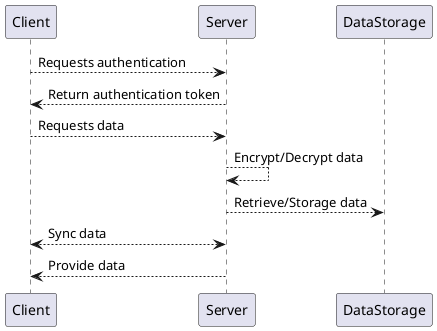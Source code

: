 @startuml  Title: Component Diagram for Data Storage System

Client --> Server : Requests authentication
Server --> Client : Return authentication token
Client --> Server : Requests data
Server --> Server : Encrypt/Decrypt data
Server --> DataStorage : Retrieve/Storage data
Client <--> Server : Sync data
Server --> Client : Provide data